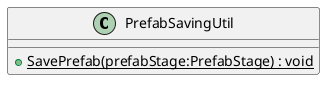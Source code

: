 @startuml
class PrefabSavingUtil {
    + {static} SavePrefab(prefabStage:PrefabStage) : void
}
@enduml
